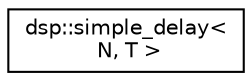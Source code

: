 digraph "Graphical Class Hierarchy"
{
  edge [fontname="Helvetica",fontsize="10",labelfontname="Helvetica",labelfontsize="10"];
  node [fontname="Helvetica",fontsize="10",shape=record];
  rankdir="LR";
  Node1 [label="dsp::simple_delay\<\l N, T \>",height=0.2,width=0.4,color="black", fillcolor="white", style="filled",URL="$structdsp_1_1simple__delay.html"];
}
